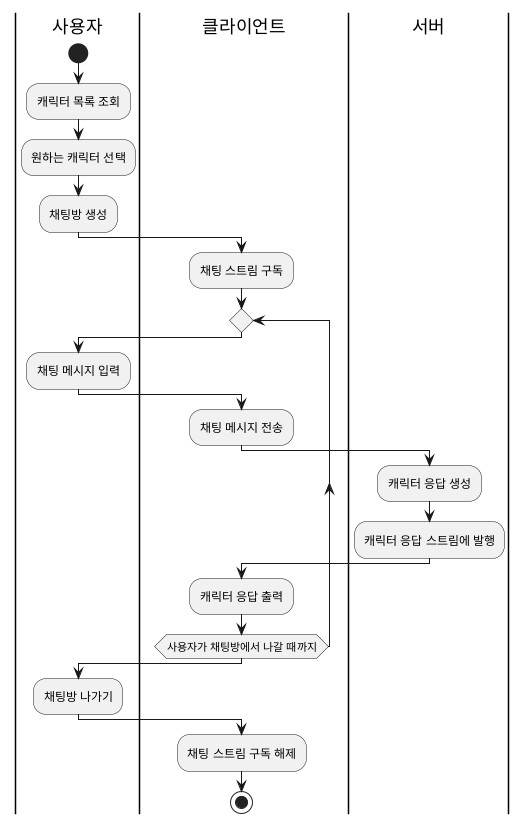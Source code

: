 @startuml
|사용자|
start

:캐릭터 목록 조회;
:원하는 캐릭터 선택;
:채팅방 생성;

|클라이언트|
:채팅 스트림 구독;

repeat
|사용자|
:채팅 메시지 입력;

|클라이언트|
:채팅 메시지 전송;

|서버|
:캐릭터 응답 생성;
:캐릭터 응답 스트림에 발행;

|클라이언트|
:캐릭터 응답 출력;
repeat while (사용자가 채팅방에서 나갈 때까지)

|사용자|
:채팅방 나가기;

|클라이언트|
:채팅 스트림 구독 해제;

stop
@enduml